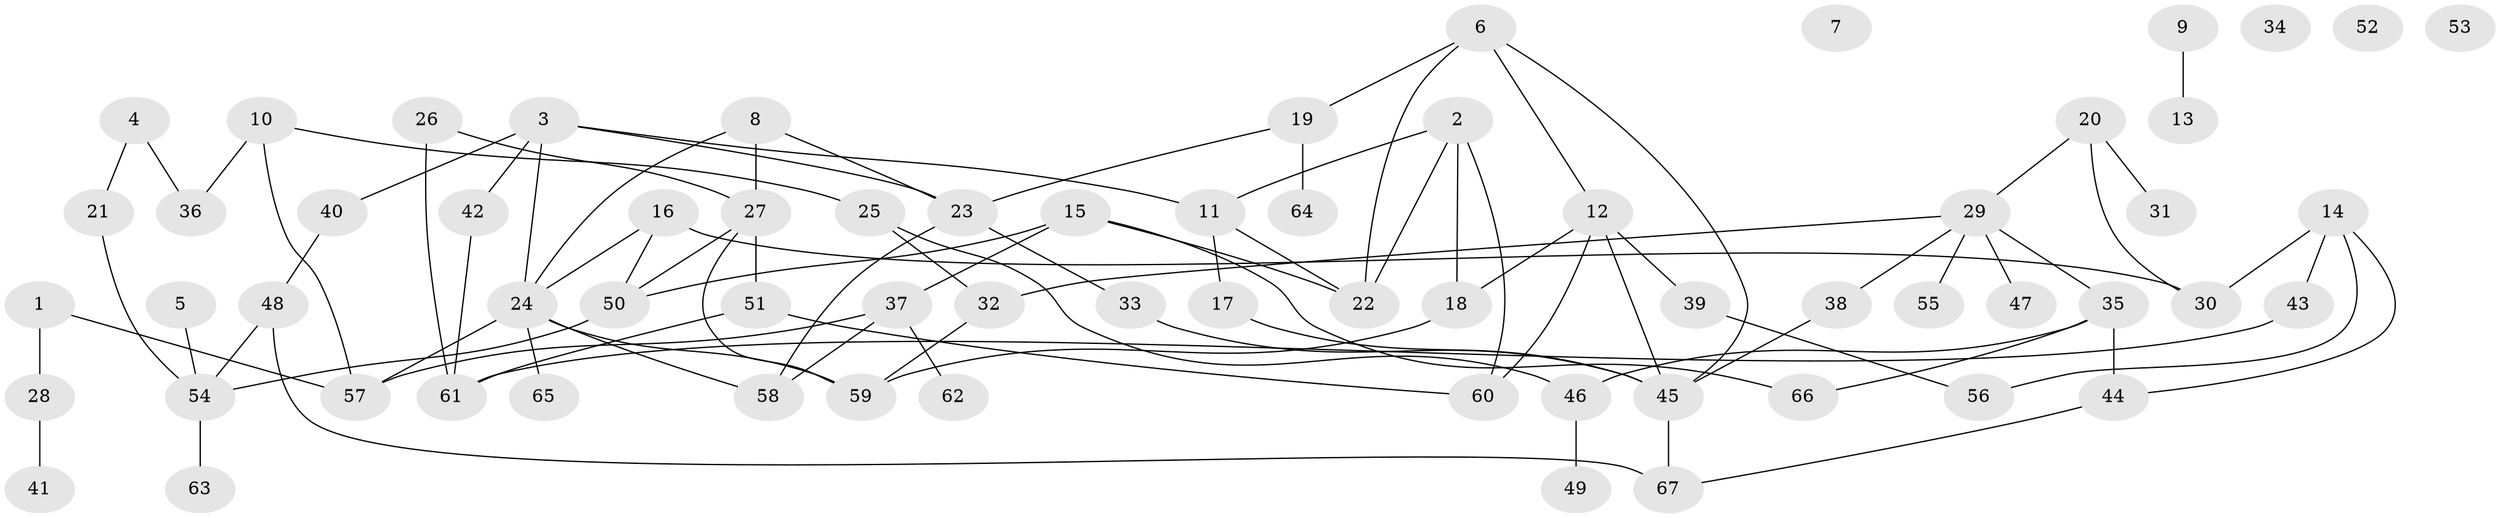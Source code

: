 // coarse degree distribution, {2: 0.2608695652173913, 1: 0.2391304347826087, 0: 0.08695652173913043, 5: 0.10869565217391304, 6: 0.043478260869565216, 4: 0.08695652173913043, 3: 0.10869565217391304, 7: 0.043478260869565216, 9: 0.021739130434782608}
// Generated by graph-tools (version 1.1) at 2025/42/03/04/25 21:42:33]
// undirected, 67 vertices, 91 edges
graph export_dot {
graph [start="1"]
  node [color=gray90,style=filled];
  1;
  2;
  3;
  4;
  5;
  6;
  7;
  8;
  9;
  10;
  11;
  12;
  13;
  14;
  15;
  16;
  17;
  18;
  19;
  20;
  21;
  22;
  23;
  24;
  25;
  26;
  27;
  28;
  29;
  30;
  31;
  32;
  33;
  34;
  35;
  36;
  37;
  38;
  39;
  40;
  41;
  42;
  43;
  44;
  45;
  46;
  47;
  48;
  49;
  50;
  51;
  52;
  53;
  54;
  55;
  56;
  57;
  58;
  59;
  60;
  61;
  62;
  63;
  64;
  65;
  66;
  67;
  1 -- 28;
  1 -- 57;
  2 -- 11;
  2 -- 18;
  2 -- 22;
  2 -- 60;
  3 -- 11;
  3 -- 23;
  3 -- 24;
  3 -- 40;
  3 -- 42;
  4 -- 21;
  4 -- 36;
  5 -- 54;
  6 -- 12;
  6 -- 19;
  6 -- 22;
  6 -- 45;
  8 -- 23;
  8 -- 24;
  8 -- 27;
  9 -- 13;
  10 -- 25;
  10 -- 36;
  10 -- 57;
  11 -- 17;
  11 -- 22;
  12 -- 18;
  12 -- 39;
  12 -- 45;
  12 -- 60;
  14 -- 30;
  14 -- 43;
  14 -- 44;
  14 -- 56;
  15 -- 22;
  15 -- 37;
  15 -- 50;
  15 -- 66;
  16 -- 24;
  16 -- 30;
  16 -- 50;
  17 -- 45;
  18 -- 59;
  19 -- 23;
  19 -- 64;
  20 -- 29;
  20 -- 30;
  20 -- 31;
  21 -- 54;
  23 -- 33;
  23 -- 58;
  24 -- 57;
  24 -- 58;
  24 -- 59;
  24 -- 65;
  25 -- 32;
  25 -- 46;
  26 -- 27;
  26 -- 61;
  27 -- 50;
  27 -- 51;
  27 -- 59;
  28 -- 41;
  29 -- 32;
  29 -- 35;
  29 -- 38;
  29 -- 47;
  29 -- 55;
  32 -- 59;
  33 -- 45;
  35 -- 44;
  35 -- 46;
  35 -- 66;
  37 -- 57;
  37 -- 58;
  37 -- 62;
  38 -- 45;
  39 -- 56;
  40 -- 48;
  42 -- 61;
  43 -- 61;
  44 -- 67;
  45 -- 67;
  46 -- 49;
  48 -- 54;
  48 -- 67;
  50 -- 54;
  51 -- 60;
  51 -- 61;
  54 -- 63;
}

